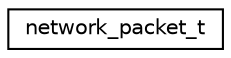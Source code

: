 digraph "Graphical Class Hierarchy"
{
 // INTERACTIVE_SVG=YES
  edge [fontname="Helvetica",fontsize="10",labelfontname="Helvetica",labelfontsize="10"];
  node [fontname="Helvetica",fontsize="10",shape=record];
  rankdir="LR";
  Node1 [label="network_packet_t",height=0.2,width=0.4,color="black", fillcolor="white", style="filled",URL="$_network_8h.html#structnetwork__packet__t",tooltip="The packet holds the data for the network. "];
}
